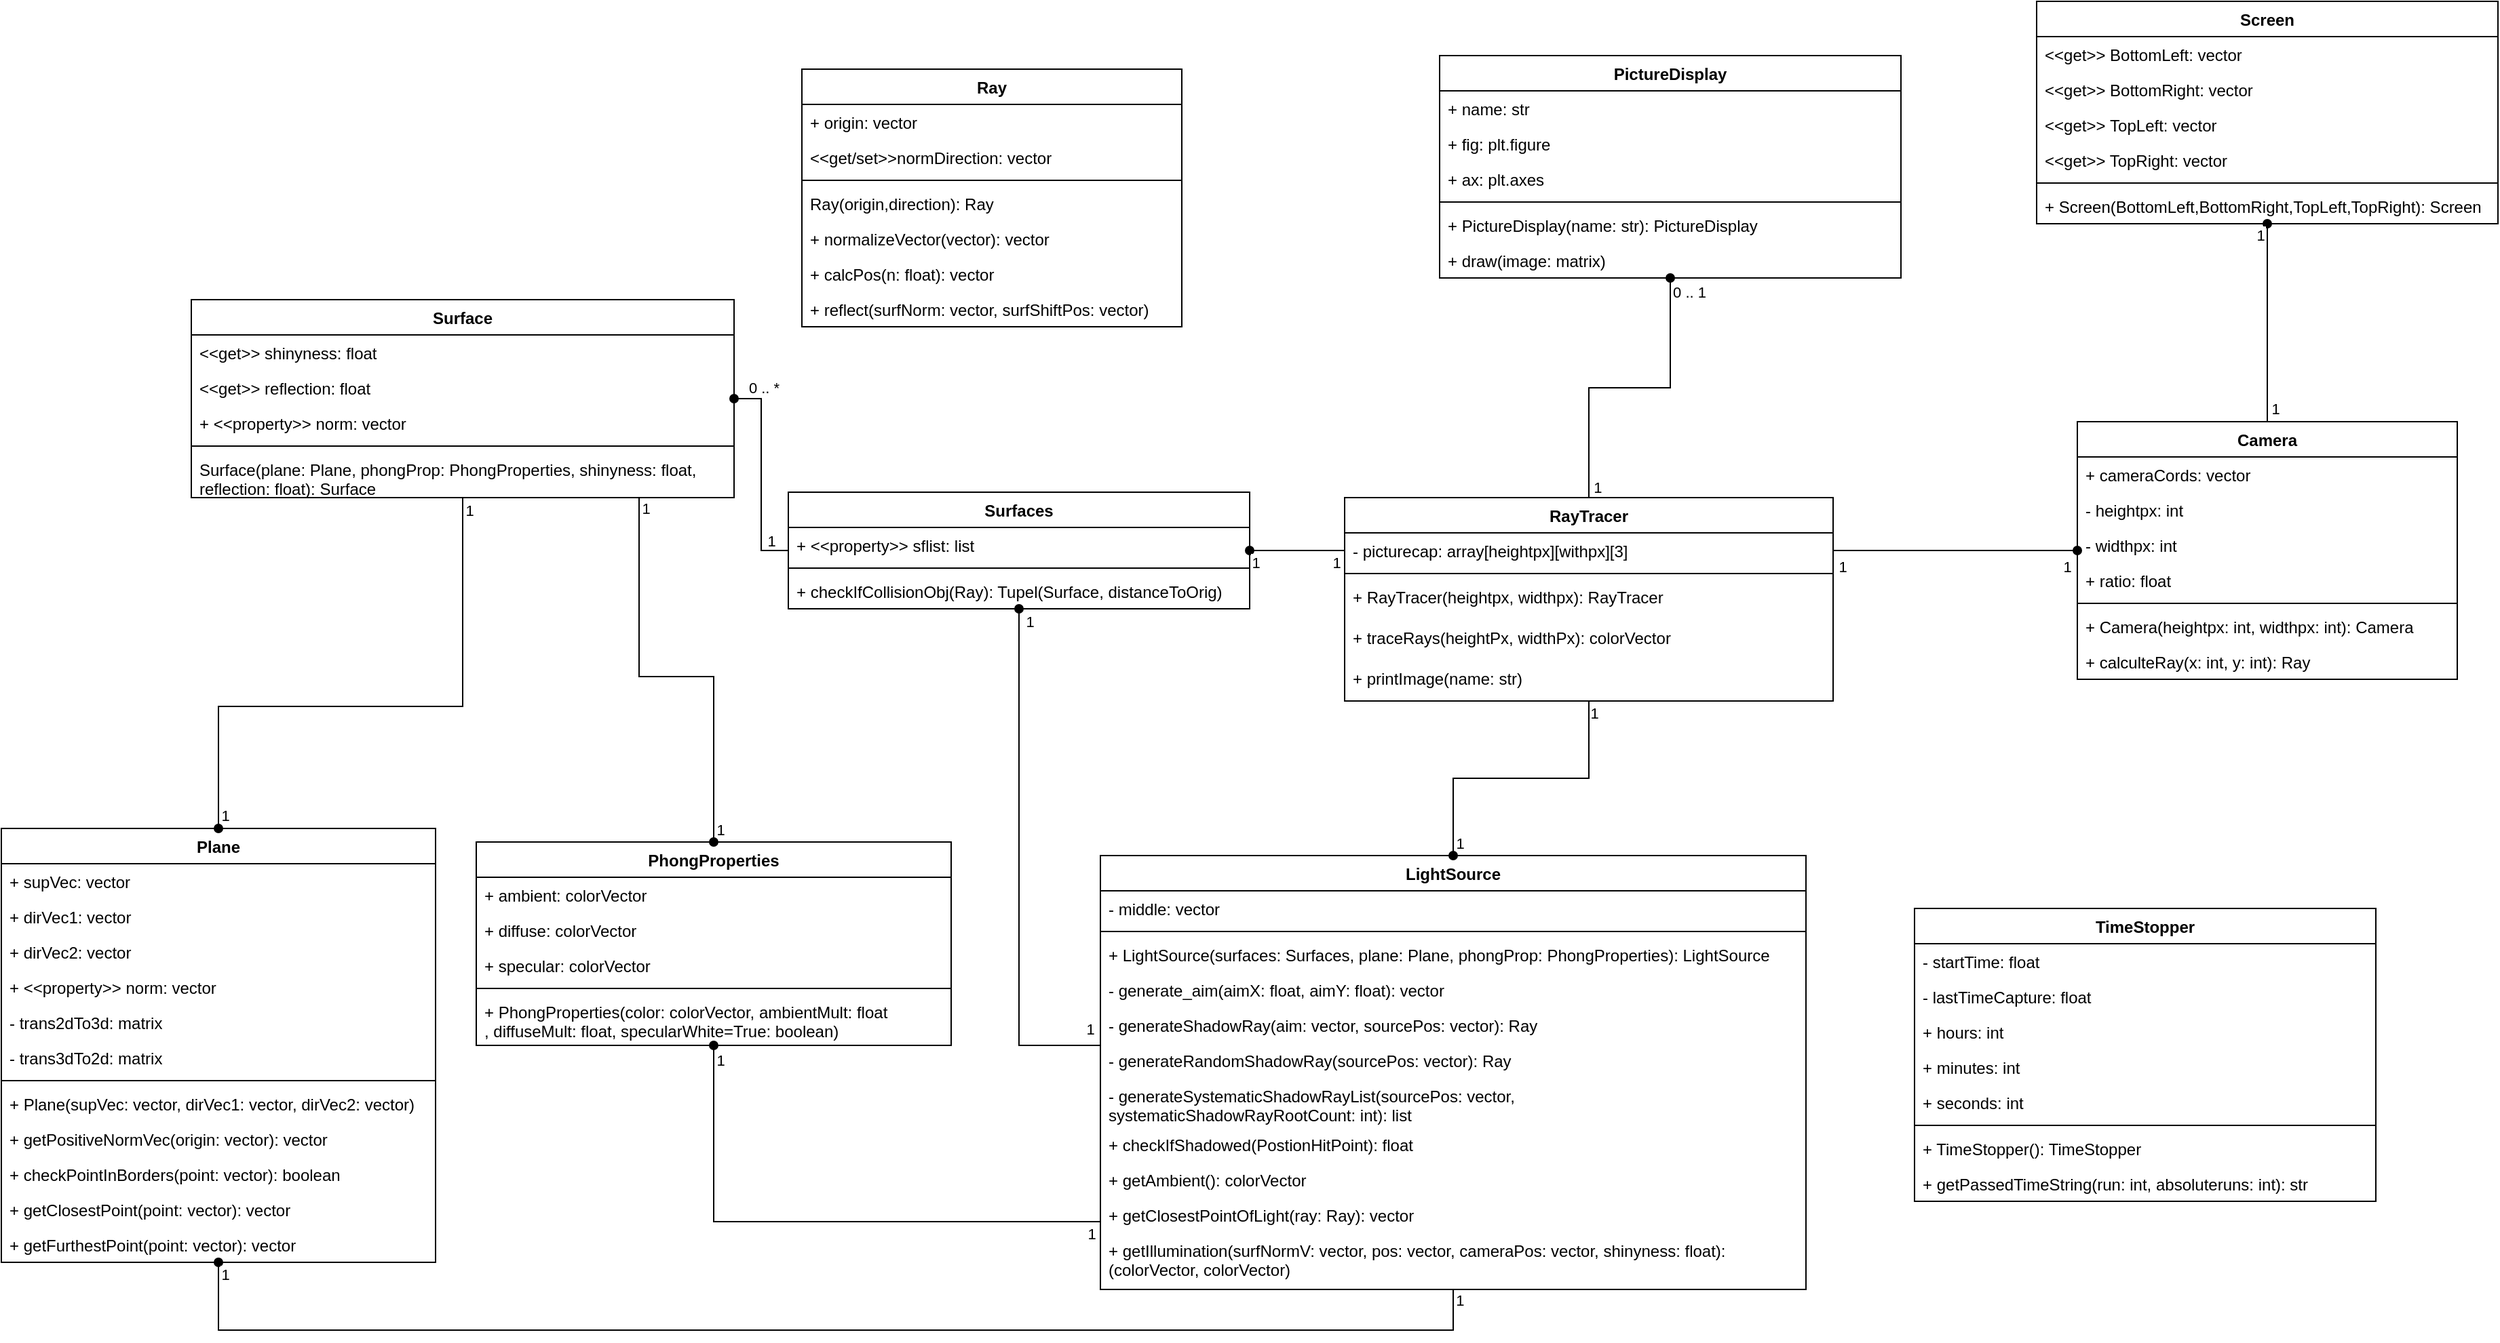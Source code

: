 <mxfile version="13.9.9" type="device"><diagram id="C5RBs43oDa-KdzZeNtuy" name="Page-1"><mxGraphModel dx="4344" dy="2813" grid="1" gridSize="10" guides="1" tooltips="1" connect="1" arrows="1" fold="1" page="1" pageScale="1" pageWidth="1500" pageHeight="1169" math="0" shadow="0"><root><mxCell id="WIyWlLk6GJQsqaUBKTNV-0"/><mxCell id="WIyWlLk6GJQsqaUBKTNV-1" parent="WIyWlLk6GJQsqaUBKTNV-0"/><mxCell id="xA0XNcAtHobreGwFJSrl-75" value="" style="edgeStyle=orthogonalEdgeStyle;rounded=0;orthogonalLoop=1;jettySize=auto;startArrow=oval;startFill=1;endArrow=none;endFill=0;" parent="WIyWlLk6GJQsqaUBKTNV-1" source="xA0XNcAtHobreGwFJSrl-4" target="xA0XNcAtHobreGwFJSrl-71" edge="1"><mxGeometry relative="1" as="geometry"/></mxCell><mxCell id="xA0XNcAtHobreGwFJSrl-76" value="0 .. *" style="edgeLabel;align=center;verticalAlign=middle;resizable=0;points=[];" parent="xA0XNcAtHobreGwFJSrl-75" vertex="1" connectable="0"><mxGeometry x="-0.753" relative="1" as="geometry"><mxPoint x="3" y="-9" as="offset"/></mxGeometry></mxCell><mxCell id="xA0XNcAtHobreGwFJSrl-77" value="1" style="edgeLabel;align=center;verticalAlign=middle;resizable=0;points=[];" parent="xA0XNcAtHobreGwFJSrl-75" vertex="1" connectable="0"><mxGeometry x="0.78" y="1" relative="1" as="geometry"><mxPoint x="4" y="-7" as="offset"/></mxGeometry></mxCell><mxCell id="xA0XNcAtHobreGwFJSrl-4" value="Surface" style="swimlane;fontStyle=1;align=center;verticalAlign=top;childLayout=stackLayout;horizontal=1;startSize=26;horizontalStack=0;resizeParent=1;resizeParentMax=0;resizeLast=0;collapsible=1;marginBottom=0;" parent="WIyWlLk6GJQsqaUBKTNV-1" vertex="1"><mxGeometry x="-10" y="-80" width="400" height="146" as="geometry"/></mxCell><mxCell id="xA0XNcAtHobreGwFJSrl-87" value="&lt;&lt;get&gt;&gt; shinyness: float" style="text;strokeColor=none;fillColor=none;align=left;verticalAlign=top;spacingLeft=4;spacingRight=4;overflow=hidden;rotatable=0;points=[[0,0.5],[1,0.5]];portConstraint=eastwest;" parent="xA0XNcAtHobreGwFJSrl-4" vertex="1"><mxGeometry y="26" width="400" height="26" as="geometry"/></mxCell><mxCell id="xA0XNcAtHobreGwFJSrl-88" value="&lt;&lt;get&gt;&gt; reflection: float" style="text;strokeColor=none;fillColor=none;align=left;verticalAlign=top;spacingLeft=4;spacingRight=4;overflow=hidden;rotatable=0;points=[[0,0.5],[1,0.5]];portConstraint=eastwest;" parent="xA0XNcAtHobreGwFJSrl-4" vertex="1"><mxGeometry y="52" width="400" height="26" as="geometry"/></mxCell><mxCell id="IABuSJqJelBDzB3_0y4K-16" value="+ &lt;&lt;property&gt;&gt; norm: vector" style="text;strokeColor=none;fillColor=none;align=left;verticalAlign=top;spacingLeft=4;spacingRight=4;overflow=hidden;rotatable=0;points=[[0,0.5],[1,0.5]];portConstraint=eastwest;" parent="xA0XNcAtHobreGwFJSrl-4" vertex="1"><mxGeometry y="78" width="400" height="26" as="geometry"/></mxCell><mxCell id="xA0XNcAtHobreGwFJSrl-6" value="" style="line;strokeWidth=1;fillColor=none;align=left;verticalAlign=middle;spacingTop=-1;spacingLeft=3;spacingRight=3;rotatable=0;labelPosition=right;points=[];portConstraint=eastwest;" parent="xA0XNcAtHobreGwFJSrl-4" vertex="1"><mxGeometry y="104" width="400" height="8" as="geometry"/></mxCell><mxCell id="xA0XNcAtHobreGwFJSrl-7" value="Surface(plane: Plane, phongProp: PhongProperties, shinyness: float, &#10;reflection: float): Surface" style="text;strokeColor=none;fillColor=none;align=left;verticalAlign=top;spacingLeft=4;spacingRight=4;overflow=hidden;rotatable=0;points=[[0,0.5],[1,0.5]];portConstraint=eastwest;" parent="xA0XNcAtHobreGwFJSrl-4" vertex="1"><mxGeometry y="112" width="400" height="34" as="geometry"/></mxCell><mxCell id="xA0XNcAtHobreGwFJSrl-9" value="Ray" style="swimlane;fontStyle=1;align=center;verticalAlign=top;childLayout=stackLayout;horizontal=1;startSize=26;horizontalStack=0;resizeParent=1;resizeParentMax=0;resizeLast=0;collapsible=1;marginBottom=0;" parent="WIyWlLk6GJQsqaUBKTNV-1" vertex="1"><mxGeometry x="440" y="-250" width="280" height="190" as="geometry"/></mxCell><mxCell id="xA0XNcAtHobreGwFJSrl-10" value="+ origin: vector&#10;" style="text;strokeColor=none;fillColor=none;align=left;verticalAlign=top;spacingLeft=4;spacingRight=4;overflow=hidden;rotatable=0;points=[[0,0.5],[1,0.5]];portConstraint=eastwest;" parent="xA0XNcAtHobreGwFJSrl-9" vertex="1"><mxGeometry y="26" width="280" height="26" as="geometry"/></mxCell><mxCell id="xA0XNcAtHobreGwFJSrl-52" value="&lt;&lt;get/set&gt;&gt;normDirection: vector" style="text;strokeColor=none;fillColor=none;align=left;verticalAlign=top;spacingLeft=4;spacingRight=4;overflow=hidden;rotatable=0;points=[[0,0.5],[1,0.5]];portConstraint=eastwest;" parent="xA0XNcAtHobreGwFJSrl-9" vertex="1"><mxGeometry y="52" width="280" height="26" as="geometry"/></mxCell><mxCell id="xA0XNcAtHobreGwFJSrl-11" value="" style="line;strokeWidth=1;fillColor=none;align=left;verticalAlign=middle;spacingTop=-1;spacingLeft=3;spacingRight=3;rotatable=0;labelPosition=right;points=[];portConstraint=eastwest;" parent="xA0XNcAtHobreGwFJSrl-9" vertex="1"><mxGeometry y="78" width="280" height="8" as="geometry"/></mxCell><mxCell id="xA0XNcAtHobreGwFJSrl-12" value="Ray(origin,direction): Ray" style="text;strokeColor=none;fillColor=none;align=left;verticalAlign=top;spacingLeft=4;spacingRight=4;overflow=hidden;rotatable=0;points=[[0,0.5],[1,0.5]];portConstraint=eastwest;" parent="xA0XNcAtHobreGwFJSrl-9" vertex="1"><mxGeometry y="86" width="280" height="26" as="geometry"/></mxCell><mxCell id="DLcVSVue9XgoyhIsswaT-1" value="+ normalizeVector(vector): vector" style="text;strokeColor=none;fillColor=none;align=left;verticalAlign=top;spacingLeft=4;spacingRight=4;overflow=hidden;rotatable=0;points=[[0,0.5],[1,0.5]];portConstraint=eastwest;fontStyle=0;" parent="xA0XNcAtHobreGwFJSrl-9" vertex="1"><mxGeometry y="112" width="280" height="26" as="geometry"/></mxCell><mxCell id="rJ9RHbi7TF8wlJc5X133-2" value="+ calcPos(n: float): vector" style="text;strokeColor=none;fillColor=none;align=left;verticalAlign=top;spacingLeft=4;spacingRight=4;overflow=hidden;rotatable=0;points=[[0,0.5],[1,0.5]];portConstraint=eastwest;" parent="xA0XNcAtHobreGwFJSrl-9" vertex="1"><mxGeometry y="138" width="280" height="26" as="geometry"/></mxCell><mxCell id="rJ9RHbi7TF8wlJc5X133-1" value="+ reflect(surfNorm: vector, surfShiftPos: vector)" style="text;strokeColor=none;fillColor=none;align=left;verticalAlign=top;spacingLeft=4;spacingRight=4;overflow=hidden;rotatable=0;points=[[0,0.5],[1,0.5]];portConstraint=eastwest;" parent="xA0XNcAtHobreGwFJSrl-9" vertex="1"><mxGeometry y="164" width="280" height="26" as="geometry"/></mxCell><mxCell id="xA0XNcAtHobreGwFJSrl-18" value="Screen" style="swimlane;fontStyle=1;align=center;verticalAlign=top;childLayout=stackLayout;horizontal=1;startSize=26;horizontalStack=0;resizeParent=1;resizeParentMax=0;resizeLast=0;collapsible=1;marginBottom=0;" parent="WIyWlLk6GJQsqaUBKTNV-1" vertex="1"><mxGeometry x="1350" y="-300" width="340" height="164" as="geometry"/></mxCell><mxCell id="xA0XNcAtHobreGwFJSrl-19" value="&lt;&lt;get&gt;&gt; BottomLeft: vector" style="text;strokeColor=none;fillColor=none;align=left;verticalAlign=top;spacingLeft=4;spacingRight=4;overflow=hidden;rotatable=0;points=[[0,0.5],[1,0.5]];portConstraint=eastwest;" parent="xA0XNcAtHobreGwFJSrl-18" vertex="1"><mxGeometry y="26" width="340" height="26" as="geometry"/></mxCell><mxCell id="xA0XNcAtHobreGwFJSrl-53" value="&lt;&lt;get&gt;&gt; BottomRight: vector&#10;" style="text;strokeColor=none;fillColor=none;align=left;verticalAlign=top;spacingLeft=4;spacingRight=4;overflow=hidden;rotatable=0;points=[[0,0.5],[1,0.5]];portConstraint=eastwest;" parent="xA0XNcAtHobreGwFJSrl-18" vertex="1"><mxGeometry y="52" width="340" height="26" as="geometry"/></mxCell><mxCell id="xA0XNcAtHobreGwFJSrl-54" value="&lt;&lt;get&gt;&gt; TopLeft: vector" style="text;strokeColor=none;fillColor=none;align=left;verticalAlign=top;spacingLeft=4;spacingRight=4;overflow=hidden;rotatable=0;points=[[0,0.5],[1,0.5]];portConstraint=eastwest;" parent="xA0XNcAtHobreGwFJSrl-18" vertex="1"><mxGeometry y="78" width="340" height="26" as="geometry"/></mxCell><mxCell id="xA0XNcAtHobreGwFJSrl-55" value="&lt;&lt;get&gt;&gt; TopRight: vector" style="text;strokeColor=none;fillColor=none;align=left;verticalAlign=top;spacingLeft=4;spacingRight=4;overflow=hidden;rotatable=0;points=[[0,0.5],[1,0.5]];portConstraint=eastwest;" parent="xA0XNcAtHobreGwFJSrl-18" vertex="1"><mxGeometry y="104" width="340" height="26" as="geometry"/></mxCell><mxCell id="xA0XNcAtHobreGwFJSrl-20" value="" style="line;strokeWidth=1;fillColor=none;align=left;verticalAlign=middle;spacingTop=-1;spacingLeft=3;spacingRight=3;rotatable=0;labelPosition=right;points=[];portConstraint=eastwest;" parent="xA0XNcAtHobreGwFJSrl-18" vertex="1"><mxGeometry y="130" width="340" height="8" as="geometry"/></mxCell><mxCell id="xA0XNcAtHobreGwFJSrl-21" value="+ Screen(BottomLeft,BottomRight,TopLeft,TopRight): Screen" style="text;strokeColor=none;fillColor=none;align=left;verticalAlign=top;spacingLeft=4;spacingRight=4;overflow=hidden;rotatable=0;points=[[0,0.5],[1,0.5]];portConstraint=eastwest;" parent="xA0XNcAtHobreGwFJSrl-18" vertex="1"><mxGeometry y="138" width="340" height="26" as="geometry"/></mxCell><mxCell id="rJ9RHbi7TF8wlJc5X133-21" value="" style="edgeStyle=orthogonalEdgeStyle;rounded=0;orthogonalLoop=1;jettySize=auto;endArrow=oval;endFill=1;" parent="WIyWlLk6GJQsqaUBKTNV-1" source="xA0XNcAtHobreGwFJSrl-48" target="rJ9RHbi7TF8wlJc5X133-13" edge="1"><mxGeometry relative="1" as="geometry"/></mxCell><mxCell id="rJ9RHbi7TF8wlJc5X133-22" value="0 .. 1" style="edgeLabel;align=center;verticalAlign=middle;resizable=0;points=[];" parent="rJ9RHbi7TF8wlJc5X133-21" vertex="1" connectable="0"><mxGeometry x="0.707" relative="1" as="geometry"><mxPoint x="14" y="-23" as="offset"/></mxGeometry></mxCell><mxCell id="rJ9RHbi7TF8wlJc5X133-23" value="1 " style="edgeLabel;align=center;verticalAlign=middle;resizable=0;points=[];" parent="rJ9RHbi7TF8wlJc5X133-21" vertex="1" connectable="0"><mxGeometry x="-0.789" relative="1" as="geometry"><mxPoint x="8" y="15" as="offset"/></mxGeometry></mxCell><mxCell id="xA0XNcAtHobreGwFJSrl-48" value="RayTracer" style="swimlane;fontStyle=1;align=center;verticalAlign=top;childLayout=stackLayout;horizontal=1;startSize=26;horizontalStack=0;resizeParent=1;resizeParentMax=0;resizeLast=0;collapsible=1;marginBottom=0;" parent="WIyWlLk6GJQsqaUBKTNV-1" vertex="1"><mxGeometry x="840" y="66" width="360" height="150" as="geometry"/></mxCell><mxCell id="xA0XNcAtHobreGwFJSrl-57" value="- picturecap: array[heightpx][withpx][3]" style="text;strokeColor=none;fillColor=none;align=left;verticalAlign=top;spacingLeft=4;spacingRight=4;overflow=hidden;rotatable=0;points=[[0,0.5],[1,0.5]];portConstraint=eastwest;" parent="xA0XNcAtHobreGwFJSrl-48" vertex="1"><mxGeometry y="26" width="360" height="26" as="geometry"/></mxCell><mxCell id="xA0XNcAtHobreGwFJSrl-50" value="" style="line;strokeWidth=1;fillColor=none;align=left;verticalAlign=middle;spacingTop=-1;spacingLeft=3;spacingRight=3;rotatable=0;labelPosition=right;points=[];portConstraint=eastwest;" parent="xA0XNcAtHobreGwFJSrl-48" vertex="1"><mxGeometry y="52" width="360" height="8" as="geometry"/></mxCell><mxCell id="xA0XNcAtHobreGwFJSrl-51" value="+ RayTracer(heightpx, widthpx): RayTracer" style="text;strokeColor=none;fillColor=none;align=left;verticalAlign=top;spacingLeft=4;spacingRight=4;overflow=hidden;rotatable=0;points=[[0,0.5],[1,0.5]];portConstraint=eastwest;" parent="xA0XNcAtHobreGwFJSrl-48" vertex="1"><mxGeometry y="60" width="360" height="30" as="geometry"/></mxCell><mxCell id="DLcVSVue9XgoyhIsswaT-2" value="+ traceRays(heightPx, widthPx): colorVector" style="text;strokeColor=none;fillColor=none;align=left;verticalAlign=top;spacingLeft=4;spacingRight=4;overflow=hidden;rotatable=0;points=[[0,0.5],[1,0.5]];portConstraint=eastwest;" parent="xA0XNcAtHobreGwFJSrl-48" vertex="1"><mxGeometry y="90" width="360" height="30" as="geometry"/></mxCell><mxCell id="DLcVSVue9XgoyhIsswaT-4" value="+ printImage(name: str)" style="text;strokeColor=none;fillColor=none;align=left;verticalAlign=top;spacingLeft=4;spacingRight=4;overflow=hidden;rotatable=0;points=[[0,0.5],[1,0.5]];portConstraint=eastwest;" parent="xA0XNcAtHobreGwFJSrl-48" vertex="1"><mxGeometry y="120" width="360" height="30" as="geometry"/></mxCell><mxCell id="DLcVSVue9XgoyhIsswaT-9" value="" style="edgeStyle=orthogonalEdgeStyle;rounded=0;orthogonalLoop=1;jettySize=auto;exitX=0.5;exitY=0;exitDx=0;exitDy=0;startArrow=none;startFill=0;endArrow=oval;endFill=1;" parent="WIyWlLk6GJQsqaUBKTNV-1" source="xA0XNcAtHobreGwFJSrl-43" target="xA0XNcAtHobreGwFJSrl-18" edge="1"><mxGeometry relative="1" as="geometry"/></mxCell><mxCell id="DLcVSVue9XgoyhIsswaT-14" value="1" style="edgeLabel;align=center;verticalAlign=middle;resizable=0;points=[];" parent="DLcVSVue9XgoyhIsswaT-9" vertex="1" connectable="0"><mxGeometry x="-0.914" relative="1" as="geometry"><mxPoint x="6" y="-4" as="offset"/></mxGeometry></mxCell><mxCell id="DLcVSVue9XgoyhIsswaT-15" value="1" style="edgeLabel;align=center;verticalAlign=middle;resizable=0;points=[];" parent="DLcVSVue9XgoyhIsswaT-9" vertex="1" connectable="0"><mxGeometry x="0.924" y="1" relative="1" as="geometry"><mxPoint x="-4" y="2" as="offset"/></mxGeometry></mxCell><mxCell id="xA0XNcAtHobreGwFJSrl-43" value="Camera" style="swimlane;fontStyle=1;align=center;verticalAlign=top;childLayout=stackLayout;horizontal=1;startSize=26;horizontalStack=0;resizeParent=1;resizeParentMax=0;resizeLast=0;collapsible=1;marginBottom=0;" parent="WIyWlLk6GJQsqaUBKTNV-1" vertex="1"><mxGeometry x="1380" y="10" width="280" height="190" as="geometry"/></mxCell><mxCell id="xA0XNcAtHobreGwFJSrl-63" value="+ cameraCords: vector" style="text;strokeColor=none;fillColor=none;align=left;verticalAlign=top;spacingLeft=4;spacingRight=4;overflow=hidden;rotatable=0;points=[[0,0.5],[1,0.5]];portConstraint=eastwest;" parent="xA0XNcAtHobreGwFJSrl-43" vertex="1"><mxGeometry y="26" width="280" height="26" as="geometry"/></mxCell><mxCell id="xA0XNcAtHobreGwFJSrl-56" value="- heightpx: int " style="text;strokeColor=none;fillColor=none;align=left;verticalAlign=top;spacingLeft=4;spacingRight=4;overflow=hidden;rotatable=0;points=[[0,0.5],[1,0.5]];portConstraint=eastwest;" parent="xA0XNcAtHobreGwFJSrl-43" vertex="1"><mxGeometry y="52" width="280" height="26" as="geometry"/></mxCell><mxCell id="xA0XNcAtHobreGwFJSrl-44" value="- widthpx: int&#10;" style="text;strokeColor=none;fillColor=none;align=left;verticalAlign=top;spacingLeft=4;spacingRight=4;overflow=hidden;rotatable=0;points=[[0,0.5],[1,0.5]];portConstraint=eastwest;" parent="xA0XNcAtHobreGwFJSrl-43" vertex="1"><mxGeometry y="78" width="280" height="26" as="geometry"/></mxCell><mxCell id="rJ9RHbi7TF8wlJc5X133-0" value="+ ratio: float" style="text;strokeColor=none;fillColor=none;align=left;verticalAlign=top;spacingLeft=4;spacingRight=4;overflow=hidden;rotatable=0;points=[[0,0.5],[1,0.5]];portConstraint=eastwest;" parent="xA0XNcAtHobreGwFJSrl-43" vertex="1"><mxGeometry y="104" width="280" height="26" as="geometry"/></mxCell><mxCell id="xA0XNcAtHobreGwFJSrl-45" value="" style="line;strokeWidth=1;fillColor=none;align=left;verticalAlign=middle;spacingTop=-1;spacingLeft=3;spacingRight=3;rotatable=0;labelPosition=right;points=[];portConstraint=eastwest;" parent="xA0XNcAtHobreGwFJSrl-43" vertex="1"><mxGeometry y="130" width="280" height="8" as="geometry"/></mxCell><mxCell id="xA0XNcAtHobreGwFJSrl-46" value="+ Camera(heightpx: int, widthpx: int): Camera" style="text;strokeColor=none;fillColor=none;align=left;verticalAlign=top;spacingLeft=4;spacingRight=4;overflow=hidden;rotatable=0;points=[[0,0.5],[1,0.5]];portConstraint=eastwest;" parent="xA0XNcAtHobreGwFJSrl-43" vertex="1"><mxGeometry y="138" width="280" height="26" as="geometry"/></mxCell><mxCell id="xA0XNcAtHobreGwFJSrl-62" value="+ calculteRay(x: int, y: int): Ray" style="text;strokeColor=none;fillColor=none;align=left;verticalAlign=top;spacingLeft=4;spacingRight=4;overflow=hidden;rotatable=0;points=[[0,0.5],[1,0.5]];portConstraint=eastwest;" parent="xA0XNcAtHobreGwFJSrl-43" vertex="1"><mxGeometry y="164" width="280" height="26" as="geometry"/></mxCell><mxCell id="xA0XNcAtHobreGwFJSrl-71" value="Surfaces" style="swimlane;fontStyle=1;align=center;verticalAlign=top;childLayout=stackLayout;horizontal=1;startSize=26;horizontalStack=0;resizeParent=1;resizeParentMax=0;resizeLast=0;collapsible=1;marginBottom=0;" parent="WIyWlLk6GJQsqaUBKTNV-1" vertex="1"><mxGeometry x="430" y="62" width="340" height="86" as="geometry"/></mxCell><mxCell id="xA0XNcAtHobreGwFJSrl-72" value="+ &lt;&lt;property&gt;&gt; sflist: list" style="text;strokeColor=none;fillColor=none;align=left;verticalAlign=top;spacingLeft=4;spacingRight=4;overflow=hidden;rotatable=0;points=[[0,0.5],[1,0.5]];portConstraint=eastwest;" parent="xA0XNcAtHobreGwFJSrl-71" vertex="1"><mxGeometry y="26" width="340" height="26" as="geometry"/></mxCell><mxCell id="xA0XNcAtHobreGwFJSrl-73" value="" style="line;strokeWidth=1;fillColor=none;align=left;verticalAlign=middle;spacingTop=-1;spacingLeft=3;spacingRight=3;rotatable=0;labelPosition=right;points=[];portConstraint=eastwest;" parent="xA0XNcAtHobreGwFJSrl-71" vertex="1"><mxGeometry y="52" width="340" height="8" as="geometry"/></mxCell><mxCell id="xA0XNcAtHobreGwFJSrl-83" value="+ checkIfCollisionObj(Ray): Tupel(Surface, distanceToOrig)" style="text;strokeColor=none;fillColor=none;align=left;verticalAlign=top;spacingLeft=4;spacingRight=4;overflow=hidden;rotatable=0;points=[[0,0.5],[1,0.5]];portConstraint=eastwest;" parent="xA0XNcAtHobreGwFJSrl-71" vertex="1"><mxGeometry y="60" width="340" height="26" as="geometry"/></mxCell><mxCell id="xA0XNcAtHobreGwFJSrl-79" value="" style="edgeStyle=orthogonalEdgeStyle;rounded=0;orthogonalLoop=1;jettySize=auto;startArrow=none;startFill=0;endArrow=oval;endFill=1;" parent="WIyWlLk6GJQsqaUBKTNV-1" source="YblMqJhnmN97O4RaRaiR-10" target="xA0XNcAtHobreGwFJSrl-71" edge="1"><mxGeometry relative="1" as="geometry"><mxPoint x="720" y="210" as="targetPoint"/><Array as="points"><mxPoint x="600" y="470"/></Array><mxPoint x="760" y="560" as="sourcePoint"/></mxGeometry></mxCell><mxCell id="DLcVSVue9XgoyhIsswaT-16" value="1" style="edgeLabel;align=center;verticalAlign=middle;resizable=0;points=[];" parent="xA0XNcAtHobreGwFJSrl-79" vertex="1" connectable="0"><mxGeometry x="0.949" y="-2" relative="1" as="geometry"><mxPoint x="6" y="-1" as="offset"/></mxGeometry></mxCell><mxCell id="DLcVSVue9XgoyhIsswaT-17" value="1" style="edgeLabel;align=center;verticalAlign=middle;resizable=0;points=[];" parent="xA0XNcAtHobreGwFJSrl-79" vertex="1" connectable="0"><mxGeometry x="-0.946" y="-2" relative="1" as="geometry"><mxPoint x="3" y="-11" as="offset"/></mxGeometry></mxCell><mxCell id="DLcVSVue9XgoyhIsswaT-7" value="" style="edgeStyle=orthogonalEdgeStyle;rounded=0;orthogonalLoop=1;jettySize=auto;exitX=1;exitY=0.5;exitDx=0;exitDy=0;endArrow=oval;endFill=1;" parent="WIyWlLk6GJQsqaUBKTNV-1" source="xA0XNcAtHobreGwFJSrl-57" target="xA0XNcAtHobreGwFJSrl-43" edge="1"><mxGeometry relative="1" as="geometry"/></mxCell><mxCell id="DLcVSVue9XgoyhIsswaT-12" value="1" style="edgeLabel;align=center;verticalAlign=middle;resizable=0;points=[];" parent="DLcVSVue9XgoyhIsswaT-7" vertex="1" connectable="0"><mxGeometry x="-0.921" y="-1" relative="1" as="geometry"><mxPoint y="10" as="offset"/></mxGeometry></mxCell><mxCell id="DLcVSVue9XgoyhIsswaT-13" value="1" style="edgeLabel;align=center;verticalAlign=middle;resizable=0;points=[];" parent="DLcVSVue9XgoyhIsswaT-7" vertex="1" connectable="0"><mxGeometry x="0.837" relative="1" as="geometry"><mxPoint x="7" y="11" as="offset"/></mxGeometry></mxCell><mxCell id="DLcVSVue9XgoyhIsswaT-8" value="" style="edgeStyle=orthogonalEdgeStyle;rounded=0;orthogonalLoop=1;jettySize=auto;exitX=0;exitY=0.5;exitDx=0;exitDy=0;endArrow=oval;endFill=1;" parent="WIyWlLk6GJQsqaUBKTNV-1" source="xA0XNcAtHobreGwFJSrl-57" target="xA0XNcAtHobreGwFJSrl-71" edge="1"><mxGeometry relative="1" as="geometry"/></mxCell><mxCell id="DLcVSVue9XgoyhIsswaT-18" value="1" style="edgeLabel;align=center;verticalAlign=middle;resizable=0;points=[];" parent="DLcVSVue9XgoyhIsswaT-8" vertex="1" connectable="0"><mxGeometry x="-0.829" y="-2" relative="1" as="geometry"><mxPoint y="10" as="offset"/></mxGeometry></mxCell><mxCell id="DLcVSVue9XgoyhIsswaT-21" value="1" style="edgeLabel;align=center;verticalAlign=middle;resizable=0;points=[];" parent="DLcVSVue9XgoyhIsswaT-8" vertex="1" connectable="0"><mxGeometry x="0.714" y="2" relative="1" as="geometry"><mxPoint x="-5.43" y="6" as="offset"/></mxGeometry></mxCell><mxCell id="YblMqJhnmN97O4RaRaiR-26" value="" style="edgeStyle=orthogonalEdgeStyle;rounded=0;orthogonalLoop=1;jettySize=auto;exitX=0.5;exitY=1;exitDx=0;exitDy=0;startArrow=oval;startFill=1;endArrow=none;endFill=0;" parent="WIyWlLk6GJQsqaUBKTNV-1" source="YblMqJhnmN97O4RaRaiR-0" target="YblMqJhnmN97O4RaRaiR-10" edge="1"><mxGeometry relative="1" as="geometry"><Array as="points"><mxPoint x="10" y="680"/><mxPoint x="920" y="680"/></Array></mxGeometry></mxCell><mxCell id="YblMqJhnmN97O4RaRaiR-35" value="1" style="edgeLabel;align=center;verticalAlign=middle;resizable=0;points=[];" parent="YblMqJhnmN97O4RaRaiR-26" vertex="1" connectable="0"><mxGeometry x="-0.972" relative="1" as="geometry"><mxPoint x="5" y="-6" as="offset"/></mxGeometry></mxCell><mxCell id="YblMqJhnmN97O4RaRaiR-37" value="1" style="edgeLabel;align=center;verticalAlign=middle;resizable=0;points=[];" parent="YblMqJhnmN97O4RaRaiR-26" vertex="1" connectable="0"><mxGeometry x="0.965" relative="1" as="geometry"><mxPoint x="4.97" y="-10.24" as="offset"/></mxGeometry></mxCell><mxCell id="YblMqJhnmN97O4RaRaiR-0" value="Plane" style="swimlane;fontStyle=1;align=center;verticalAlign=top;childLayout=stackLayout;horizontal=1;startSize=26;horizontalStack=0;resizeParent=1;resizeParentMax=0;resizeLast=0;collapsible=1;marginBottom=0;" parent="WIyWlLk6GJQsqaUBKTNV-1" vertex="1"><mxGeometry x="-150" y="310" width="320" height="320" as="geometry"/></mxCell><mxCell id="YblMqJhnmN97O4RaRaiR-1" value="+ supVec: vector" style="text;strokeColor=none;fillColor=none;align=left;verticalAlign=top;spacingLeft=4;spacingRight=4;overflow=hidden;rotatable=0;points=[[0,0.5],[1,0.5]];portConstraint=eastwest;" parent="YblMqJhnmN97O4RaRaiR-0" vertex="1"><mxGeometry y="26" width="320" height="26" as="geometry"/></mxCell><mxCell id="YblMqJhnmN97O4RaRaiR-4" value="+ dirVec1: vector" style="text;strokeColor=none;fillColor=none;align=left;verticalAlign=top;spacingLeft=4;spacingRight=4;overflow=hidden;rotatable=0;points=[[0,0.5],[1,0.5]];portConstraint=eastwest;" parent="YblMqJhnmN97O4RaRaiR-0" vertex="1"><mxGeometry y="52" width="320" height="26" as="geometry"/></mxCell><mxCell id="YblMqJhnmN97O4RaRaiR-6" value="+ dirVec2: vector" style="text;strokeColor=none;fillColor=none;align=left;verticalAlign=top;spacingLeft=4;spacingRight=4;overflow=hidden;rotatable=0;points=[[0,0.5],[1,0.5]];portConstraint=eastwest;" parent="YblMqJhnmN97O4RaRaiR-0" vertex="1"><mxGeometry y="78" width="320" height="26" as="geometry"/></mxCell><mxCell id="IABuSJqJelBDzB3_0y4K-2" value="+ &lt;&lt;property&gt;&gt; norm: vector" style="text;strokeColor=none;fillColor=none;align=left;verticalAlign=top;spacingLeft=4;spacingRight=4;overflow=hidden;rotatable=0;points=[[0,0.5],[1,0.5]];portConstraint=eastwest;" parent="YblMqJhnmN97O4RaRaiR-0" vertex="1"><mxGeometry y="104" width="320" height="26" as="geometry"/></mxCell><mxCell id="IABuSJqJelBDzB3_0y4K-11" value="- trans2dTo3d: matrix" style="text;strokeColor=none;fillColor=none;align=left;verticalAlign=top;spacingLeft=4;spacingRight=4;overflow=hidden;rotatable=0;points=[[0,0.5],[1,0.5]];portConstraint=eastwest;" parent="YblMqJhnmN97O4RaRaiR-0" vertex="1"><mxGeometry y="130" width="320" height="26" as="geometry"/></mxCell><mxCell id="IABuSJqJelBDzB3_0y4K-13" value="- trans3dTo2d: matrix" style="text;strokeColor=none;fillColor=none;align=left;verticalAlign=top;spacingLeft=4;spacingRight=4;overflow=hidden;rotatable=0;points=[[0,0.5],[1,0.5]];portConstraint=eastwest;" parent="YblMqJhnmN97O4RaRaiR-0" vertex="1"><mxGeometry y="156" width="320" height="26" as="geometry"/></mxCell><mxCell id="YblMqJhnmN97O4RaRaiR-2" value="" style="line;strokeWidth=1;fillColor=none;align=left;verticalAlign=middle;spacingTop=-1;spacingLeft=3;spacingRight=3;rotatable=0;labelPosition=right;points=[];portConstraint=eastwest;" parent="YblMqJhnmN97O4RaRaiR-0" vertex="1"><mxGeometry y="182" width="320" height="8" as="geometry"/></mxCell><mxCell id="IABuSJqJelBDzB3_0y4K-14" value="+ Plane(supVec: vector, dirVec1: vector, dirVec2: vector)" style="text;strokeColor=none;fillColor=none;align=left;verticalAlign=top;spacingLeft=4;spacingRight=4;overflow=hidden;rotatable=0;points=[[0,0.5],[1,0.5]];portConstraint=eastwest;" parent="YblMqJhnmN97O4RaRaiR-0" vertex="1"><mxGeometry y="190" width="320" height="26" as="geometry"/></mxCell><mxCell id="IABuSJqJelBDzB3_0y4K-7" value="+ getPositiveNormVec(origin: vector): vector" style="text;strokeColor=none;fillColor=none;align=left;verticalAlign=top;spacingLeft=4;spacingRight=4;overflow=hidden;rotatable=0;points=[[0,0.5],[1,0.5]];portConstraint=eastwest;" parent="YblMqJhnmN97O4RaRaiR-0" vertex="1"><mxGeometry y="216" width="320" height="26" as="geometry"/></mxCell><mxCell id="IABuSJqJelBDzB3_0y4K-8" value="+ checkPointInBorders(point: vector): boolean" style="text;strokeColor=none;fillColor=none;align=left;verticalAlign=top;spacingLeft=4;spacingRight=4;overflow=hidden;rotatable=0;points=[[0,0.5],[1,0.5]];portConstraint=eastwest;" parent="YblMqJhnmN97O4RaRaiR-0" vertex="1"><mxGeometry y="242" width="320" height="26" as="geometry"/></mxCell><mxCell id="IABuSJqJelBDzB3_0y4K-9" value="+ getClosestPoint(point: vector): vector" style="text;strokeColor=none;fillColor=none;align=left;verticalAlign=top;spacingLeft=4;spacingRight=4;overflow=hidden;rotatable=0;points=[[0,0.5],[1,0.5]];portConstraint=eastwest;" parent="YblMqJhnmN97O4RaRaiR-0" vertex="1"><mxGeometry y="268" width="320" height="26" as="geometry"/></mxCell><mxCell id="IABuSJqJelBDzB3_0y4K-10" value="+ getFurthestPoint(point: vector): vector" style="text;strokeColor=none;fillColor=none;align=left;verticalAlign=top;spacingLeft=4;spacingRight=4;overflow=hidden;rotatable=0;points=[[0,0.5],[1,0.5]];portConstraint=eastwest;" parent="YblMqJhnmN97O4RaRaiR-0" vertex="1"><mxGeometry y="294" width="320" height="26" as="geometry"/></mxCell><mxCell id="YblMqJhnmN97O4RaRaiR-7" value="" style="edgeStyle=orthogonalEdgeStyle;rounded=0;orthogonalLoop=1;jettySize=auto;exitX=0.5;exitY=1;exitDx=0;exitDy=0;startArrow=none;startFill=0;endArrow=oval;endFill=1;entryX=0.5;entryY=0;entryDx=0;entryDy=0;" parent="WIyWlLk6GJQsqaUBKTNV-1" source="xA0XNcAtHobreGwFJSrl-4" target="YblMqJhnmN97O4RaRaiR-0" edge="1"><mxGeometry relative="1" as="geometry"><mxPoint x="420" y="-20" as="targetPoint"/><Array as="points"><mxPoint x="190" y="220"/><mxPoint x="10" y="220"/></Array></mxGeometry></mxCell><mxCell id="YblMqJhnmN97O4RaRaiR-30" value="1" style="edgeLabel;align=center;verticalAlign=middle;resizable=0;points=[];" parent="YblMqJhnmN97O4RaRaiR-7" vertex="1" connectable="0"><mxGeometry x="-0.79" relative="1" as="geometry"><mxPoint x="5" y="-36" as="offset"/></mxGeometry></mxCell><mxCell id="YblMqJhnmN97O4RaRaiR-31" value="1" style="edgeLabel;align=center;verticalAlign=middle;resizable=0;points=[];" parent="YblMqJhnmN97O4RaRaiR-7" vertex="1" connectable="0"><mxGeometry x="0.79" y="-3" relative="1" as="geometry"><mxPoint x="8" y="34" as="offset"/></mxGeometry></mxCell><mxCell id="YblMqJhnmN97O4RaRaiR-10" value="LightSource" style="swimlane;fontStyle=1;align=center;verticalAlign=top;childLayout=stackLayout;horizontal=1;startSize=26;horizontalStack=0;resizeParent=1;resizeParentMax=0;resizeLast=0;collapsible=1;marginBottom=0;" parent="WIyWlLk6GJQsqaUBKTNV-1" vertex="1"><mxGeometry x="660" y="330" width="520" height="320" as="geometry"/></mxCell><mxCell id="rJ9RHbi7TF8wlJc5X133-24" value="- middle: vector" style="text;strokeColor=none;fillColor=none;align=left;verticalAlign=top;spacingLeft=4;spacingRight=4;overflow=hidden;rotatable=0;points=[[0,0.5],[1,0.5]];portConstraint=eastwest;" parent="YblMqJhnmN97O4RaRaiR-10" vertex="1"><mxGeometry y="26" width="520" height="26" as="geometry"/></mxCell><mxCell id="YblMqJhnmN97O4RaRaiR-12" value="" style="line;strokeWidth=1;fillColor=none;align=left;verticalAlign=middle;spacingTop=-1;spacingLeft=3;spacingRight=3;rotatable=0;labelPosition=right;points=[];portConstraint=eastwest;" parent="YblMqJhnmN97O4RaRaiR-10" vertex="1"><mxGeometry y="52" width="520" height="8" as="geometry"/></mxCell><mxCell id="IABuSJqJelBDzB3_0y4K-21" value="+ LightSource(surfaces: Surfaces, plane: Plane, phongProp: PhongProperties): LightSource" style="text;strokeColor=none;fillColor=none;align=left;verticalAlign=top;spacingLeft=4;spacingRight=4;overflow=hidden;rotatable=0;points=[[0,0.5],[1,0.5]];portConstraint=eastwest;" parent="YblMqJhnmN97O4RaRaiR-10" vertex="1"><mxGeometry y="60" width="520" height="26" as="geometry"/></mxCell><mxCell id="IABuSJqJelBDzB3_0y4K-18" value="- generate_aim(aimX: float, aimY: float): vector" style="text;strokeColor=none;fillColor=none;align=left;verticalAlign=top;spacingLeft=4;spacingRight=4;overflow=hidden;rotatable=0;points=[[0,0.5],[1,0.5]];portConstraint=eastwest;" parent="YblMqJhnmN97O4RaRaiR-10" vertex="1"><mxGeometry y="86" width="520" height="26" as="geometry"/></mxCell><mxCell id="IABuSJqJelBDzB3_0y4K-19" value="- generateShadowRay(aim: vector, sourcePos: vector): Ray" style="text;strokeColor=none;fillColor=none;align=left;verticalAlign=top;spacingLeft=4;spacingRight=4;overflow=hidden;rotatable=0;points=[[0,0.5],[1,0.5]];portConstraint=eastwest;" parent="YblMqJhnmN97O4RaRaiR-10" vertex="1"><mxGeometry y="112" width="520" height="26" as="geometry"/></mxCell><mxCell id="IABuSJqJelBDzB3_0y4K-20" value="- generateRandomShadowRay(sourcePos: vector): Ray" style="text;strokeColor=none;fillColor=none;align=left;verticalAlign=top;spacingLeft=4;spacingRight=4;overflow=hidden;rotatable=0;points=[[0,0.5],[1,0.5]];portConstraint=eastwest;" parent="YblMqJhnmN97O4RaRaiR-10" vertex="1"><mxGeometry y="138" width="520" height="26" as="geometry"/></mxCell><mxCell id="IABuSJqJelBDzB3_0y4K-22" value="- generateSystematicShadowRayList(sourcePos: vector,&#10;systematicShadowRayRootCount: int): list&#10;" style="text;strokeColor=none;fillColor=none;align=left;verticalAlign=top;spacingLeft=4;spacingRight=4;overflow=hidden;rotatable=0;points=[[0,0.5],[1,0.5]];portConstraint=eastwest;" parent="YblMqJhnmN97O4RaRaiR-10" vertex="1"><mxGeometry y="164" width="520" height="36" as="geometry"/></mxCell><mxCell id="YblMqJhnmN97O4RaRaiR-13" value="+ checkIfShadowed(PostionHitPoint): float" style="text;strokeColor=none;fillColor=none;align=left;verticalAlign=top;spacingLeft=4;spacingRight=4;overflow=hidden;rotatable=0;points=[[0,0.5],[1,0.5]];portConstraint=eastwest;" parent="YblMqJhnmN97O4RaRaiR-10" vertex="1"><mxGeometry y="200" width="520" height="26" as="geometry"/></mxCell><mxCell id="IABuSJqJelBDzB3_0y4K-23" value="+ getAmbient(): colorVector" style="text;strokeColor=none;fillColor=none;align=left;verticalAlign=top;spacingLeft=4;spacingRight=4;overflow=hidden;rotatable=0;points=[[0,0.5],[1,0.5]];portConstraint=eastwest;" parent="YblMqJhnmN97O4RaRaiR-10" vertex="1"><mxGeometry y="226" width="520" height="26" as="geometry"/></mxCell><mxCell id="IABuSJqJelBDzB3_0y4K-24" value="+ getClosestPointOfLight(ray: Ray): vector" style="text;strokeColor=none;fillColor=none;align=left;verticalAlign=top;spacingLeft=4;spacingRight=4;overflow=hidden;rotatable=0;points=[[0,0.5],[1,0.5]];portConstraint=eastwest;" parent="YblMqJhnmN97O4RaRaiR-10" vertex="1"><mxGeometry y="252" width="520" height="26" as="geometry"/></mxCell><mxCell id="IABuSJqJelBDzB3_0y4K-25" value="+ getIllumination(surfNormV: vector, pos: vector, cameraPos: vector, shinyness: float):&#10;(colorVector, colorVector)&#10;" style="text;strokeColor=none;fillColor=none;align=left;verticalAlign=top;spacingLeft=4;spacingRight=4;overflow=hidden;rotatable=0;points=[[0,0.5],[1,0.5]];portConstraint=eastwest;" parent="YblMqJhnmN97O4RaRaiR-10" vertex="1"><mxGeometry y="278" width="520" height="42" as="geometry"/></mxCell><mxCell id="YblMqJhnmN97O4RaRaiR-25" value="" style="edgeStyle=orthogonalEdgeStyle;rounded=0;orthogonalLoop=1;jettySize=auto;exitX=0.5;exitY=1;exitDx=0;exitDy=0;startArrow=oval;startFill=1;endArrow=none;endFill=0;" parent="WIyWlLk6GJQsqaUBKTNV-1" source="YblMqJhnmN97O4RaRaiR-17" target="YblMqJhnmN97O4RaRaiR-10" edge="1"><mxGeometry relative="1" as="geometry"><Array as="points"><mxPoint x="375" y="470"/><mxPoint x="375" y="600"/></Array></mxGeometry></mxCell><mxCell id="YblMqJhnmN97O4RaRaiR-34" value="1" style="edgeLabel;align=center;verticalAlign=middle;resizable=0;points=[];" parent="YblMqJhnmN97O4RaRaiR-25" vertex="1" connectable="0"><mxGeometry x="-0.953" y="1" relative="1" as="geometry"><mxPoint x="4" as="offset"/></mxGeometry></mxCell><mxCell id="YblMqJhnmN97O4RaRaiR-36" value="1" style="edgeLabel;align=center;verticalAlign=middle;resizable=0;points=[];" parent="YblMqJhnmN97O4RaRaiR-25" vertex="1" connectable="0"><mxGeometry x="0.95" y="-1" relative="1" as="geometry"><mxPoint x="4" y="7" as="offset"/></mxGeometry></mxCell><mxCell id="YblMqJhnmN97O4RaRaiR-17" value="PhongProperties" style="swimlane;fontStyle=1;align=center;verticalAlign=top;childLayout=stackLayout;horizontal=1;startSize=26;horizontalStack=0;resizeParent=1;resizeParentMax=0;resizeLast=0;collapsible=1;marginBottom=0;" parent="WIyWlLk6GJQsqaUBKTNV-1" vertex="1"><mxGeometry x="200" y="320" width="350" height="150" as="geometry"/></mxCell><mxCell id="YblMqJhnmN97O4RaRaiR-18" value="+ ambient: colorVector" style="text;strokeColor=none;fillColor=none;align=left;verticalAlign=top;spacingLeft=4;spacingRight=4;overflow=hidden;rotatable=0;points=[[0,0.5],[1,0.5]];portConstraint=eastwest;" parent="YblMqJhnmN97O4RaRaiR-17" vertex="1"><mxGeometry y="26" width="350" height="26" as="geometry"/></mxCell><mxCell id="YblMqJhnmN97O4RaRaiR-22" value="+ diffuse: colorVector" style="text;strokeColor=none;fillColor=none;align=left;verticalAlign=top;spacingLeft=4;spacingRight=4;overflow=hidden;rotatable=0;points=[[0,0.5],[1,0.5]];portConstraint=eastwest;" parent="YblMqJhnmN97O4RaRaiR-17" vertex="1"><mxGeometry y="52" width="350" height="26" as="geometry"/></mxCell><mxCell id="YblMqJhnmN97O4RaRaiR-23" value="+ specular: colorVector" style="text;strokeColor=none;fillColor=none;align=left;verticalAlign=top;spacingLeft=4;spacingRight=4;overflow=hidden;rotatable=0;points=[[0,0.5],[1,0.5]];portConstraint=eastwest;" parent="YblMqJhnmN97O4RaRaiR-17" vertex="1"><mxGeometry y="78" width="350" height="26" as="geometry"/></mxCell><mxCell id="YblMqJhnmN97O4RaRaiR-19" value="" style="line;strokeWidth=1;fillColor=none;align=left;verticalAlign=middle;spacingTop=-1;spacingLeft=3;spacingRight=3;rotatable=0;labelPosition=right;points=[];portConstraint=eastwest;" parent="YblMqJhnmN97O4RaRaiR-17" vertex="1"><mxGeometry y="104" width="350" height="8" as="geometry"/></mxCell><mxCell id="IABuSJqJelBDzB3_0y4K-15" value="+ PhongProperties(color: colorVector, ambientMult: float&#10;, diffuseMult: float, specularWhite=True: boolean)&#10;" style="text;strokeColor=none;fillColor=none;align=left;verticalAlign=top;spacingLeft=4;spacingRight=4;overflow=hidden;rotatable=0;points=[[0,0.5],[1,0.5]];portConstraint=eastwest;" parent="YblMqJhnmN97O4RaRaiR-17" vertex="1"><mxGeometry y="112" width="350" height="38" as="geometry"/></mxCell><mxCell id="YblMqJhnmN97O4RaRaiR-24" value="" style="edgeStyle=orthogonalEdgeStyle;rounded=0;orthogonalLoop=1;jettySize=auto;exitX=0.5;exitY=0;exitDx=0;exitDy=0;startArrow=oval;startFill=1;endArrow=none;endFill=0;" parent="WIyWlLk6GJQsqaUBKTNV-1" source="YblMqJhnmN97O4RaRaiR-17" target="xA0XNcAtHobreGwFJSrl-4" edge="1"><mxGeometry relative="1" as="geometry"><Array as="points"><mxPoint x="375" y="198"/><mxPoint x="320" y="198"/></Array></mxGeometry></mxCell><mxCell id="YblMqJhnmN97O4RaRaiR-32" value="1" style="edgeLabel;align=center;verticalAlign=middle;resizable=0;points=[];" parent="YblMqJhnmN97O4RaRaiR-24" vertex="1" connectable="0"><mxGeometry x="0.898" y="-1" relative="1" as="geometry"><mxPoint x="4" y="-9" as="offset"/></mxGeometry></mxCell><mxCell id="YblMqJhnmN97O4RaRaiR-33" value="1" style="edgeLabel;align=center;verticalAlign=middle;resizable=0;points=[];" parent="YblMqJhnmN97O4RaRaiR-24" vertex="1" connectable="0"><mxGeometry x="-0.864" y="-1" relative="1" as="geometry"><mxPoint x="4" y="11" as="offset"/></mxGeometry></mxCell><mxCell id="YblMqJhnmN97O4RaRaiR-28" value="" style="edgeStyle=orthogonalEdgeStyle;rounded=0;orthogonalLoop=1;jettySize=auto;exitX=0.5;exitY=0;exitDx=0;exitDy=0;startArrow=oval;startFill=1;endArrow=none;endFill=0;" parent="WIyWlLk6GJQsqaUBKTNV-1" source="YblMqJhnmN97O4RaRaiR-10" target="xA0XNcAtHobreGwFJSrl-48" edge="1"><mxGeometry relative="1" as="geometry"><mxPoint x="1070" y="440" as="targetPoint"/></mxGeometry></mxCell><mxCell id="DlmQ_OSU7af43fWD8qHq-0" value="1" style="edgeLabel;align=center;verticalAlign=middle;resizable=0;points=[];" vertex="1" connectable="0" parent="YblMqJhnmN97O4RaRaiR-28"><mxGeometry x="0.86" y="2" relative="1" as="geometry"><mxPoint x="6" y="-7" as="offset"/></mxGeometry></mxCell><mxCell id="DlmQ_OSU7af43fWD8qHq-1" value="1" style="edgeLabel;align=center;verticalAlign=middle;resizable=0;points=[];" vertex="1" connectable="0" parent="YblMqJhnmN97O4RaRaiR-28"><mxGeometry x="-0.878" y="-2" relative="1" as="geometry"><mxPoint x="3" y="3" as="offset"/></mxGeometry></mxCell><mxCell id="rJ9RHbi7TF8wlJc5X133-3" value="TimeStopper" style="swimlane;fontStyle=1;align=center;verticalAlign=top;childLayout=stackLayout;horizontal=1;startSize=26;horizontalStack=0;resizeParent=1;resizeParentMax=0;resizeLast=0;collapsible=1;marginBottom=0;" parent="WIyWlLk6GJQsqaUBKTNV-1" vertex="1"><mxGeometry x="1260" y="369" width="340" height="216" as="geometry"/></mxCell><mxCell id="rJ9RHbi7TF8wlJc5X133-4" value="- startTime: float" style="text;strokeColor=none;fillColor=none;align=left;verticalAlign=top;spacingLeft=4;spacingRight=4;overflow=hidden;rotatable=0;points=[[0,0.5],[1,0.5]];portConstraint=eastwest;" parent="rJ9RHbi7TF8wlJc5X133-3" vertex="1"><mxGeometry y="26" width="340" height="26" as="geometry"/></mxCell><mxCell id="rJ9RHbi7TF8wlJc5X133-7" value="- lastTimeCapture: float" style="text;strokeColor=none;fillColor=none;align=left;verticalAlign=top;spacingLeft=4;spacingRight=4;overflow=hidden;rotatable=0;points=[[0,0.5],[1,0.5]];portConstraint=eastwest;" parent="rJ9RHbi7TF8wlJc5X133-3" vertex="1"><mxGeometry y="52" width="340" height="26" as="geometry"/></mxCell><mxCell id="rJ9RHbi7TF8wlJc5X133-8" value="+ hours: int" style="text;strokeColor=none;fillColor=none;align=left;verticalAlign=top;spacingLeft=4;spacingRight=4;overflow=hidden;rotatable=0;points=[[0,0.5],[1,0.5]];portConstraint=eastwest;" parent="rJ9RHbi7TF8wlJc5X133-3" vertex="1"><mxGeometry y="78" width="340" height="26" as="geometry"/></mxCell><mxCell id="rJ9RHbi7TF8wlJc5X133-9" value="+ minutes: int" style="text;strokeColor=none;fillColor=none;align=left;verticalAlign=top;spacingLeft=4;spacingRight=4;overflow=hidden;rotatable=0;points=[[0,0.5],[1,0.5]];portConstraint=eastwest;" parent="rJ9RHbi7TF8wlJc5X133-3" vertex="1"><mxGeometry y="104" width="340" height="26" as="geometry"/></mxCell><mxCell id="rJ9RHbi7TF8wlJc5X133-10" value="+ seconds: int" style="text;strokeColor=none;fillColor=none;align=left;verticalAlign=top;spacingLeft=4;spacingRight=4;overflow=hidden;rotatable=0;points=[[0,0.5],[1,0.5]];portConstraint=eastwest;" parent="rJ9RHbi7TF8wlJc5X133-3" vertex="1"><mxGeometry y="130" width="340" height="26" as="geometry"/></mxCell><mxCell id="rJ9RHbi7TF8wlJc5X133-5" value="" style="line;strokeWidth=1;fillColor=none;align=left;verticalAlign=middle;spacingTop=-1;spacingLeft=3;spacingRight=3;rotatable=0;labelPosition=right;points=[];portConstraint=eastwest;" parent="rJ9RHbi7TF8wlJc5X133-3" vertex="1"><mxGeometry y="156" width="340" height="8" as="geometry"/></mxCell><mxCell id="rJ9RHbi7TF8wlJc5X133-6" value="+ TimeStopper(): TimeStopper" style="text;strokeColor=none;fillColor=none;align=left;verticalAlign=top;spacingLeft=4;spacingRight=4;overflow=hidden;rotatable=0;points=[[0,0.5],[1,0.5]];portConstraint=eastwest;" parent="rJ9RHbi7TF8wlJc5X133-3" vertex="1"><mxGeometry y="164" width="340" height="26" as="geometry"/></mxCell><mxCell id="rJ9RHbi7TF8wlJc5X133-11" value="+ getPassedTimeString(run: int, absoluteruns: int): str" style="text;strokeColor=none;fillColor=none;align=left;verticalAlign=top;spacingLeft=4;spacingRight=4;overflow=hidden;rotatable=0;points=[[0,0.5],[1,0.5]];portConstraint=eastwest;" parent="rJ9RHbi7TF8wlJc5X133-3" vertex="1"><mxGeometry y="190" width="340" height="26" as="geometry"/></mxCell><mxCell id="rJ9RHbi7TF8wlJc5X133-13" value="PictureDisplay" style="swimlane;fontStyle=1;align=center;verticalAlign=top;childLayout=stackLayout;horizontal=1;startSize=26;horizontalStack=0;resizeParent=1;resizeParentMax=0;resizeLast=0;collapsible=1;marginBottom=0;" parent="WIyWlLk6GJQsqaUBKTNV-1" vertex="1"><mxGeometry x="910" y="-260" width="340" height="164" as="geometry"/></mxCell><mxCell id="rJ9RHbi7TF8wlJc5X133-14" value="+ name: str" style="text;strokeColor=none;fillColor=none;align=left;verticalAlign=top;spacingLeft=4;spacingRight=4;overflow=hidden;rotatable=0;points=[[0,0.5],[1,0.5]];portConstraint=eastwest;" parent="rJ9RHbi7TF8wlJc5X133-13" vertex="1"><mxGeometry y="26" width="340" height="26" as="geometry"/></mxCell><mxCell id="rJ9RHbi7TF8wlJc5X133-17" value="+ fig: plt.figure" style="text;strokeColor=none;fillColor=none;align=left;verticalAlign=top;spacingLeft=4;spacingRight=4;overflow=hidden;rotatable=0;points=[[0,0.5],[1,0.5]];portConstraint=eastwest;" parent="rJ9RHbi7TF8wlJc5X133-13" vertex="1"><mxGeometry y="52" width="340" height="26" as="geometry"/></mxCell><mxCell id="rJ9RHbi7TF8wlJc5X133-18" value="+ ax: plt.axes" style="text;strokeColor=none;fillColor=none;align=left;verticalAlign=top;spacingLeft=4;spacingRight=4;overflow=hidden;rotatable=0;points=[[0,0.5],[1,0.5]];portConstraint=eastwest;" parent="rJ9RHbi7TF8wlJc5X133-13" vertex="1"><mxGeometry y="78" width="340" height="26" as="geometry"/></mxCell><mxCell id="rJ9RHbi7TF8wlJc5X133-15" value="" style="line;strokeWidth=1;fillColor=none;align=left;verticalAlign=middle;spacingTop=-1;spacingLeft=3;spacingRight=3;rotatable=0;labelPosition=right;points=[];portConstraint=eastwest;" parent="rJ9RHbi7TF8wlJc5X133-13" vertex="1"><mxGeometry y="104" width="340" height="8" as="geometry"/></mxCell><mxCell id="rJ9RHbi7TF8wlJc5X133-16" value="+ PictureDisplay(name: str): PictureDisplay" style="text;strokeColor=none;fillColor=none;align=left;verticalAlign=top;spacingLeft=4;spacingRight=4;overflow=hidden;rotatable=0;points=[[0,0.5],[1,0.5]];portConstraint=eastwest;" parent="rJ9RHbi7TF8wlJc5X133-13" vertex="1"><mxGeometry y="112" width="340" height="26" as="geometry"/></mxCell><mxCell id="rJ9RHbi7TF8wlJc5X133-20" value="+ draw(image: matrix)" style="text;strokeColor=none;fillColor=none;align=left;verticalAlign=top;spacingLeft=4;spacingRight=4;overflow=hidden;rotatable=0;points=[[0,0.5],[1,0.5]];portConstraint=eastwest;" parent="rJ9RHbi7TF8wlJc5X133-13" vertex="1"><mxGeometry y="138" width="340" height="26" as="geometry"/></mxCell></root></mxGraphModel></diagram></mxfile>